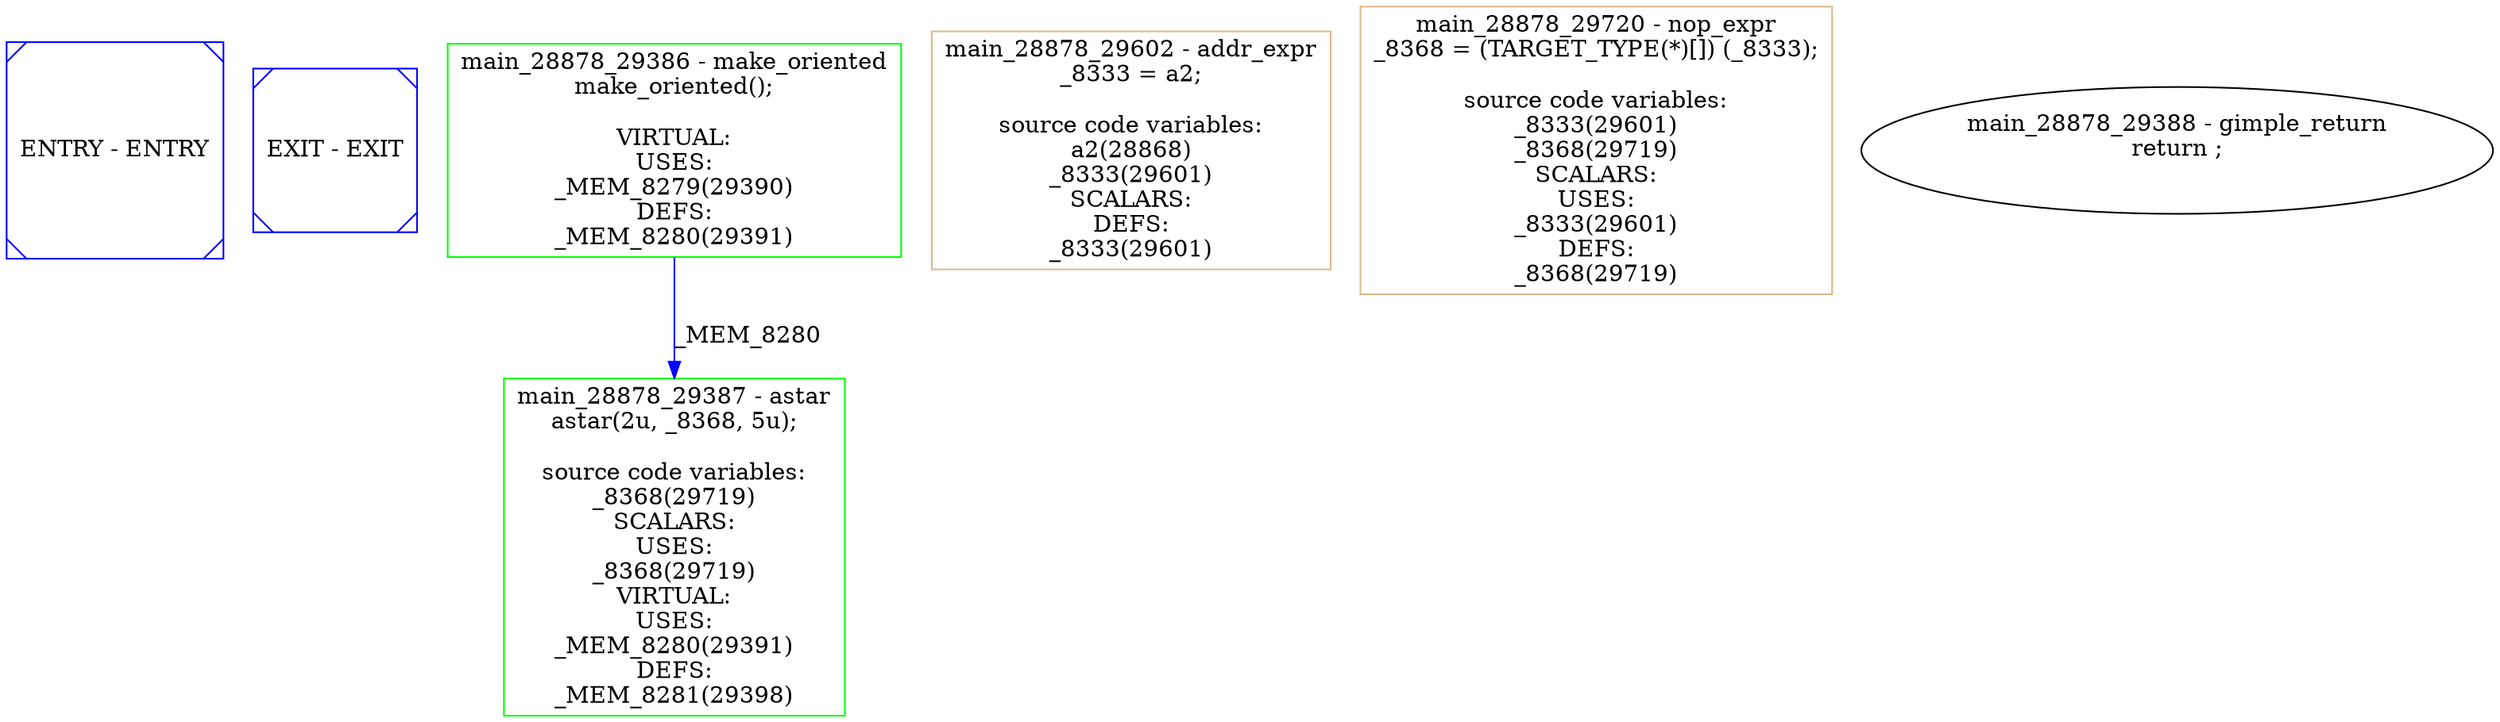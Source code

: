 digraph G {
0[color=blue,shape=Msquare,label="ENTRY - ENTRY"];
1[color=blue,shape=Msquare,label="EXIT - EXIT"];
2[color=green,shape=box,label="main_28878_29386 - make_oriented\nmake_oriented();\n\nVIRTUAL:\nUSES:\n_MEM_8279(29390)\nDEFS:\n_MEM_8280(29391)\n"];
3[color=burlywood,shape=box,label="main_28878_29602 - addr_expr\n_8333 = a2;\n\nsource code variables:\na2(28868)\n_8333(29601)\nSCALARS:\nDEFS:\n_8333(29601)\n"];
4[color=burlywood,shape=box,label="main_28878_29720 - nop_expr\n_8368 = (TARGET_TYPE(*)[]) (_8333);\n\nsource code variables:\n_8333(29601)\n_8368(29719)\nSCALARS:\nUSES:\n_8333(29601)\nDEFS:\n_8368(29719)\n"];
5[color=green,shape=box,label="main_28878_29387 - astar\nastar(2u, _8368, 5u);\n\nsource code variables:\n_8368(29719)\nSCALARS:\nUSES:\n_8368(29719)\nVIRTUAL:\nUSES:\n_MEM_8280(29391)\nDEFS:\n_MEM_8281(29398)\n"];
6[label="main_28878_29388 - gimple_return\nreturn ;\n\n"];
2->5 [color=blue,label="_MEM_8280"];
}
